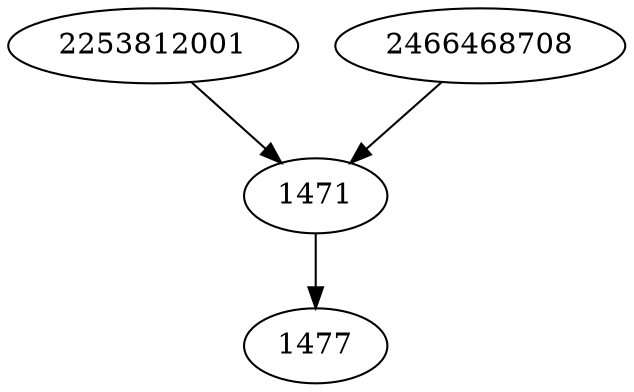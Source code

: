 strict digraph  {
2253812001;
2466468708;
1477;
1471;
2253812001 -> 1471;
2466468708 -> 1471;
1471 -> 1477;
}
